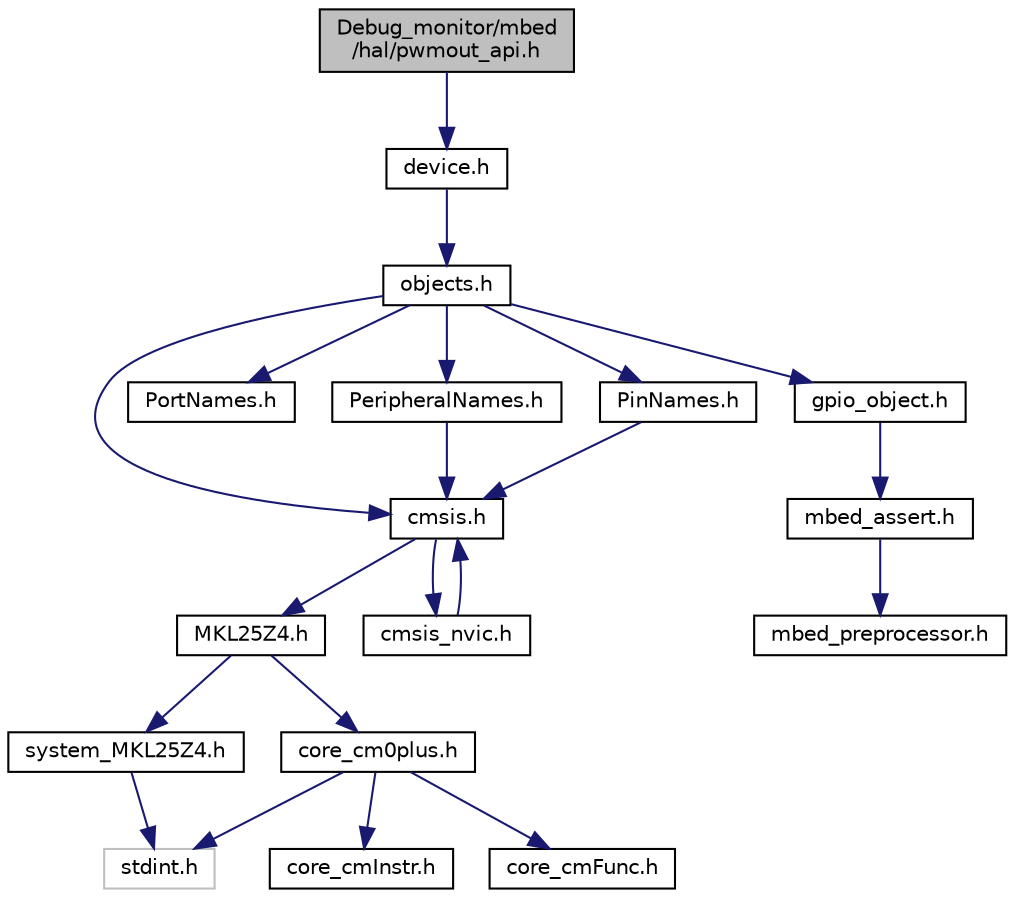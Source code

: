 digraph "Debug_monitor/mbed/hal/pwmout_api.h"
{
 // LATEX_PDF_SIZE
  edge [fontname="Helvetica",fontsize="10",labelfontname="Helvetica",labelfontsize="10"];
  node [fontname="Helvetica",fontsize="10",shape=record];
  Node1 [label="Debug_monitor/mbed\l/hal/pwmout_api.h",height=0.2,width=0.4,color="black", fillcolor="grey75", style="filled", fontcolor="black",tooltip=" "];
  Node1 -> Node2 [color="midnightblue",fontsize="10",style="solid",fontname="Helvetica"];
  Node2 [label="device.h",height=0.2,width=0.4,color="black", fillcolor="white", style="filled",URL="$device_8h.html",tooltip=" "];
  Node2 -> Node3 [color="midnightblue",fontsize="10",style="solid",fontname="Helvetica"];
  Node3 [label="objects.h",height=0.2,width=0.4,color="black", fillcolor="white", style="filled",URL="$objects_8h.html",tooltip=" "];
  Node3 -> Node4 [color="midnightblue",fontsize="10",style="solid",fontname="Helvetica"];
  Node4 [label="cmsis.h",height=0.2,width=0.4,color="black", fillcolor="white", style="filled",URL="$cmsis_8h.html",tooltip=" "];
  Node4 -> Node5 [color="midnightblue",fontsize="10",style="solid",fontname="Helvetica"];
  Node5 [label="MKL25Z4.h",height=0.2,width=0.4,color="black", fillcolor="white", style="filled",URL="$_m_k_l25_z4_8h.html",tooltip="CMSIS Peripheral Access Layer for MKL25Z4."];
  Node5 -> Node6 [color="midnightblue",fontsize="10",style="solid",fontname="Helvetica"];
  Node6 [label="core_cm0plus.h",height=0.2,width=0.4,color="black", fillcolor="white", style="filled",URL="$core__cm0plus_8h.html",tooltip="CMSIS Cortex-M0+ Core Peripheral Access Layer Header File."];
  Node6 -> Node7 [color="midnightblue",fontsize="10",style="solid",fontname="Helvetica"];
  Node7 [label="stdint.h",height=0.2,width=0.4,color="grey75", fillcolor="white", style="filled",tooltip=" "];
  Node6 -> Node8 [color="midnightblue",fontsize="10",style="solid",fontname="Helvetica"];
  Node8 [label="core_cmInstr.h",height=0.2,width=0.4,color="black", fillcolor="white", style="filled",URL="$core__cm_instr_8h.html",tooltip="CMSIS Cortex-M Core Instruction Access Header File."];
  Node6 -> Node9 [color="midnightblue",fontsize="10",style="solid",fontname="Helvetica"];
  Node9 [label="core_cmFunc.h",height=0.2,width=0.4,color="black", fillcolor="white", style="filled",URL="$core__cm_func_8h.html",tooltip="CMSIS Cortex-M Core Function Access Header File."];
  Node5 -> Node10 [color="midnightblue",fontsize="10",style="solid",fontname="Helvetica"];
  Node10 [label="system_MKL25Z4.h",height=0.2,width=0.4,color="black", fillcolor="white", style="filled",URL="$system___m_k_l25_z4_8h.html",tooltip=" "];
  Node10 -> Node7 [color="midnightblue",fontsize="10",style="solid",fontname="Helvetica"];
  Node4 -> Node11 [color="midnightblue",fontsize="10",style="solid",fontname="Helvetica"];
  Node11 [label="cmsis_nvic.h",height=0.2,width=0.4,color="black", fillcolor="white", style="filled",URL="$cmsis__nvic_8h.html",tooltip=" "];
  Node11 -> Node4 [color="midnightblue",fontsize="10",style="solid",fontname="Helvetica"];
  Node3 -> Node12 [color="midnightblue",fontsize="10",style="solid",fontname="Helvetica"];
  Node12 [label="PortNames.h",height=0.2,width=0.4,color="black", fillcolor="white", style="filled",URL="$_port_names_8h.html",tooltip=" "];
  Node3 -> Node13 [color="midnightblue",fontsize="10",style="solid",fontname="Helvetica"];
  Node13 [label="PeripheralNames.h",height=0.2,width=0.4,color="black", fillcolor="white", style="filled",URL="$_peripheral_names_8h.html",tooltip=" "];
  Node13 -> Node4 [color="midnightblue",fontsize="10",style="solid",fontname="Helvetica"];
  Node3 -> Node14 [color="midnightblue",fontsize="10",style="solid",fontname="Helvetica"];
  Node14 [label="PinNames.h",height=0.2,width=0.4,color="black", fillcolor="white", style="filled",URL="$_pin_names_8h.html",tooltip=" "];
  Node14 -> Node4 [color="midnightblue",fontsize="10",style="solid",fontname="Helvetica"];
  Node3 -> Node15 [color="midnightblue",fontsize="10",style="solid",fontname="Helvetica"];
  Node15 [label="gpio_object.h",height=0.2,width=0.4,color="black", fillcolor="white", style="filled",URL="$gpio__object_8h.html",tooltip=" "];
  Node15 -> Node16 [color="midnightblue",fontsize="10",style="solid",fontname="Helvetica"];
  Node16 [label="mbed_assert.h",height=0.2,width=0.4,color="black", fillcolor="white", style="filled",URL="$mbed__assert_8h.html",tooltip=" "];
  Node16 -> Node17 [color="midnightblue",fontsize="10",style="solid",fontname="Helvetica"];
  Node17 [label="mbed_preprocessor.h",height=0.2,width=0.4,color="black", fillcolor="white", style="filled",URL="$mbed__preprocessor_8h.html",tooltip=" "];
}
